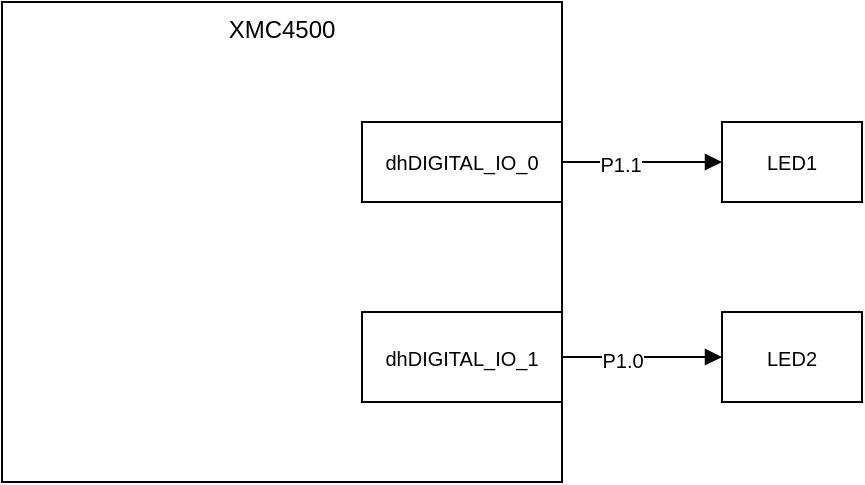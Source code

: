 <mxfile version="13.6.2" type="device" pages="3"><diagram name="SystemDiagram" id="0"><mxGraphModel dx="555" dy="632" grid="0" gridSize="10" guides="1" tooltips="1" connect="1" arrows="1" fold="1" page="1" pageScale="1" pageWidth="826" pageHeight="1169" background="#ffffff" math="0" shadow="0"><root><mxCell id="0"/><mxCell id="1" parent="0"/><mxCell id="3" value="XMC4500" style="whiteSpace=wrap;html=1;strokeColor=#000000;strokeWidth=1;fillColor=none;fontSize=12;align=center;verticalAlign=top;" parent="1" vertex="1"><mxGeometry x="200" y="110" width="280" height="240" as="geometry"/></mxCell><mxCell id="4" value="dhDIGITAL_IO_0" style="whiteSpace=wrap;html=1;strokeColor=#000000;strokeWidth=1;fillColor=none;fontSize=10;align=center;" parent="1" vertex="1"><mxGeometry x="380" y="170" width="100" height="40" as="geometry"/></mxCell><mxCell id="5" value="dhDIGITAL_IO_1" style="whiteSpace=wrap;html=1;strokeColor=#000000;strokeWidth=1;fillColor=none;fontSize=10;align=center;" parent="1" vertex="1"><mxGeometry x="380" y="265" width="100" height="45" as="geometry"/></mxCell><mxCell id="6" value="LED1" style="whiteSpace=wrap;html=1;strokeColor=#000000;strokeWidth=1;fillColor=none;fontSize=10;align=center;" parent="1" vertex="1"><mxGeometry x="560" y="170" width="70" height="40" as="geometry"/></mxCell><mxCell id="7" value="LED2" style="whiteSpace=wrap;html=1;strokeColor=#000000;strokeWidth=1;fillColor=none;fontSize=10;align=center;" parent="1" vertex="1"><mxGeometry x="560" y="265" width="70" height="45" as="geometry"/></mxCell><mxCell id="8" value="" style="endArrow=block;html=1;strokeWidth=1;fontSize=10;exitX=1;exitY=0.5;entryX=0;entryY=0.5;endFill=1;" parent="1" source="4" target="6" edge="1"><mxGeometry x="456" y="195" width="50" height="50" as="geometry"><mxPoint x="188" y="60" as="sourcePoint"/><mxPoint x="238" y="10" as="targetPoint"/></mxGeometry></mxCell><mxCell id="24" value="P1.1" style="text;html=1;resizable=0;points=[];align=center;verticalAlign=middle;labelBackgroundColor=#ffffff;fontSize=10;" parent="8" vertex="1" connectable="0"><mxGeometry relative="1" as="geometry"><mxPoint x="-11" y="1" as="offset"/></mxGeometry></mxCell><mxCell id="9" value="" style="endArrow=block;html=1;strokeWidth=1;fontSize=10;exitX=1;exitY=0.5;entryX=0;entryY=0.5;endFill=1;" parent="1" source="5" target="7" edge="1"><mxGeometry x="456" y="290" width="50" height="50" as="geometry"><mxPoint x="498" y="320" as="sourcePoint"/><mxPoint x="548" y="270" as="targetPoint"/></mxGeometry></mxCell><mxCell id="25" value="P1.0" style="text;html=1;resizable=0;points=[];align=center;verticalAlign=middle;labelBackgroundColor=#ffffff;fontSize=10;" parent="9" vertex="1" connectable="0"><mxGeometry relative="1" as="geometry"><mxPoint x="-10" y="1" as="offset"/></mxGeometry></mxCell></root></mxGraphModel></diagram><diagram name="SoftwareArchitecture" id="1"><mxGraphModel dx="677" dy="632" grid="0" gridSize="10" guides="1" tooltips="1" connect="1" arrows="1" fold="1" page="1" pageScale="1" pageWidth="826" pageHeight="1169" background="#ffffff" math="0" shadow="0"><root><mxCell id="0"/><mxCell id="1" parent="0"/><mxCell id="3" value="dhDIGITIAL_IO_1" style="whiteSpace=wrap;html=1;strokeColor=#000000;strokeWidth=1;fillColor=none;fontSize=10;align=center;" parent="1" vertex="1"><mxGeometry x="554" y="419" width="103" height="40" as="geometry"/></mxCell><mxCell id="4" value="dhDIGITAL_IO_0" style="whiteSpace=wrap;html=1;strokeColor=#000000;strokeWidth=1;fillColor=none;fontSize=10;align=center;" parent="1" vertex="1"><mxGeometry x="554" y="343.5" width="103" height="40" as="geometry"/></mxCell><mxCell id="AiiERdRnlLcB_KxJHmmw-39" style="edgeStyle=orthogonalEdgeStyle;rounded=0;orthogonalLoop=1;jettySize=auto;html=1;entryX=0.5;entryY=0;entryDx=0;entryDy=0;exitX=1;exitY=0.75;exitDx=0;exitDy=0;" parent="1" source="9" target="AiiERdRnlLcB_KxJHmmw-37" edge="1"><mxGeometry relative="1" as="geometry"/></mxCell><mxCell id="AiiERdRnlLcB_KxJHmmw-40" value="Trigger" style="edgeLabel;html=1;align=center;verticalAlign=middle;resizable=0;points=[];" parent="AiiERdRnlLcB_KxJHmmw-39" vertex="1" connectable="0"><mxGeometry x="0.254" y="1" relative="1" as="geometry"><mxPoint as="offset"/></mxGeometry></mxCell><mxCell id="xNah_SK-TiQx15BeCMSe-35" style="edgeStyle=orthogonalEdgeStyle;rounded=0;orthogonalLoop=1;jettySize=auto;html=1;exitX=1;exitY=0.5;exitDx=0;exitDy=0;entryX=0.5;entryY=0;entryDx=0;entryDy=0;" edge="1" parent="1" source="9" target="AiiERdRnlLcB_KxJHmmw-35"><mxGeometry relative="1" as="geometry"/></mxCell><mxCell id="xNah_SK-TiQx15BeCMSe-36" value="Trigger" style="edgeLabel;html=1;align=center;verticalAlign=middle;resizable=0;points=[];" vertex="1" connectable="0" parent="xNah_SK-TiQx15BeCMSe-35"><mxGeometry x="0.056" y="-1" relative="1" as="geometry"><mxPoint as="offset"/></mxGeometry></mxCell><mxCell id="xNah_SK-TiQx15BeCMSe-38" style="edgeStyle=orthogonalEdgeStyle;rounded=0;orthogonalLoop=1;jettySize=auto;html=1;exitX=1;exitY=0.25;exitDx=0;exitDy=0;entryX=0;entryY=0.5;entryDx=0;entryDy=0;startArrow=classic;startFill=1;" edge="1" parent="1" source="9" target="AiiERdRnlLcB_KxJHmmw-36"><mxGeometry relative="1" as="geometry"><Array as="points"><mxPoint x="329" y="302"/><mxPoint x="329" y="236"/></Array></mxGeometry></mxCell><mxCell id="xNah_SK-TiQx15BeCMSe-39" value="GetTime()&lt;br&gt;/ SetTime()" style="edgeLabel;html=1;align=center;verticalAlign=middle;resizable=0;points=[];" vertex="1" connectable="0" parent="xNah_SK-TiQx15BeCMSe-38"><mxGeometry x="0.421" relative="1" as="geometry"><mxPoint x="9.5" y="-17.5" as="offset"/></mxGeometry></mxCell><mxCell id="9" value="dhRTC_0" style="whiteSpace=wrap;html=1;strokeColor=#000000;strokeWidth=1;fillColor=none;fontSize=10;align=center;" parent="1" vertex="1"><mxGeometry x="195" y="292" width="90" height="40" as="geometry"/></mxCell><mxCell id="20" style="edgeStyle=elbowEdgeStyle;rounded=0;html=1;entryX=0;entryY=0.5;startArrow=oval;startFill=1;startSize=3;endArrow=blockThin;endFill=1;jettySize=auto;orthogonalLoop=1;strokeWidth=1;fontSize=10;exitX=1;exitY=0.5;exitDx=0;exitDy=0;" parent="1" source="AiiERdRnlLcB_KxJHmmw-35" target="4" edge="1"><mxGeometry x="473" y="414" as="geometry"><mxPoint x="536" y="363" as="sourcePoint"/><mxPoint x="624" y="414" as="targetPoint"/></mxGeometry></mxCell><mxCell id="21" value="ToggleOutput( )" style="text;html=1;resizable=0;points=[];align=center;verticalAlign=middle;labelBackgroundColor=#ffffff;fontSize=10;" parent="20" vertex="1" connectable="0"><mxGeometry relative="1" as="geometry"><mxPoint x="-5" y="-12.5" as="offset"/></mxGeometry></mxCell><mxCell id="34" style="edgeStyle=elbowEdgeStyle;rounded=0;html=1;entryX=0;entryY=0.5;startArrow=oval;startFill=1;startSize=3;endArrow=blockThin;endFill=1;jettySize=auto;orthogonalLoop=1;strokeWidth=1;fontSize=10;exitX=1;exitY=0.5;exitDx=0;exitDy=0;" parent="1" source="AiiERdRnlLcB_KxJHmmw-37" target="3" edge="1"><mxGeometry x="306" y="293.5" as="geometry"><mxPoint x="325" y="140.5" as="sourcePoint"/><mxPoint x="425" y="233.5" as="targetPoint"/></mxGeometry></mxCell><mxCell id="35" value="SetOUtputHigh( )" style="text;html=1;resizable=0;points=[];align=center;verticalAlign=middle;labelBackgroundColor=#ffffff;fontSize=10;" parent="34" vertex="1" connectable="0"><mxGeometry relative="1" as="geometry"><mxPoint y="-11.5" as="offset"/></mxGeometry></mxCell><mxCell id="AiiERdRnlLcB_KxJHmmw-35" value="&lt;div&gt;Time_Handler()&lt;/div&gt;" style="whiteSpace=wrap;html=1;strokeColor=#000000;strokeWidth=1;fillColor=none;fontSize=10;align=center;rounded=1;" parent="1" vertex="1"><mxGeometry x="374" y="339" width="84" height="49" as="geometry"/></mxCell><mxCell id="AiiERdRnlLcB_KxJHmmw-36" value="&lt;div&gt;main()&lt;/div&gt;" style="whiteSpace=wrap;html=1;strokeColor=#000000;strokeWidth=1;fillColor=none;fontSize=10;align=center;rounded=1;" parent="1" vertex="1"><mxGeometry x="413" y="206" width="88" height="59" as="geometry"/></mxCell><mxCell id="AiiERdRnlLcB_KxJHmmw-37" value="&lt;div&gt;Alarm_Handler()&lt;/div&gt;" style="whiteSpace=wrap;html=1;strokeColor=#000000;strokeWidth=1;fillColor=none;fontSize=10;align=center;rounded=1;" parent="1" vertex="1"><mxGeometry x="294" y="414" width="99" height="50" as="geometry"/></mxCell></root></mxGraphModel></diagram><diagram name="Page-3" id="2"><mxGraphModel dx="1105" dy="992" grid="1" gridSize="10" guides="1" tooltips="1" connect="1" arrows="1" fold="1" page="1" pageScale="1" pageWidth="826" pageHeight="1169" background="#ffffff" math="0" shadow="0"><root><mxCell id="0"/><mxCell id="1" parent="0"/><mxCell id="17" style="edgeStyle=orthogonalEdgeStyle;curved=1;rounded=0;comic=0;html=1;exitX=1;exitY=1;entryX=0;entryY=1;shadow=0;startArrow=block;startFill=1;startSize=6;endArrow=none;endFill=0;endSize=6;jettySize=auto;orthogonalLoop=1;strokeColor=#000000;strokeWidth=1;fontFamily=Helvetica;fontSize=10;" parent="1" source="2" target="15" edge="1"><mxGeometry relative="1" as="geometry"><Array as="points"><mxPoint x="214" y="390"/><mxPoint x="416" y="390"/></Array></mxGeometry></mxCell><mxCell id="2" value="Pushed&lt;div&gt;&lt;div&gt;&lt;div&gt;SetOutputHigh&lt;/div&gt;&lt;/div&gt;&lt;div&gt;(&amp;amp;dhDIGITAL_OUT_x)&lt;/div&gt;&lt;/div&gt;" style="ellipse;whiteSpace=wrap;html=1;rounded=0;shadow=0;labelBackgroundColor=none;strokeColor=#000000;strokeWidth=1;fillColor=none;gradientColor=none;fontFamily=Helvetica;fontSize=10;align=center;" parent="1" vertex="1"><mxGeometry x="120" y="270" width="110" height="110" as="geometry"/></mxCell><mxCell id="13" value="GetInput(&amp;amp;dhDIGITAL_IN_x) == 1" style="text;html=1;resizable=0;points=[];autosize=1;align=left;verticalAlign=top;spacingTop=-4;fontSize=10;fontFamily=Helvetica;" parent="1" vertex="1"><mxGeometry x="230" y="245" width="170" height="10" as="geometry"/></mxCell><mxCell id="14" value="GetInput(&amp;amp;dhDIGITAL_IN_x) == 0" style="text;html=1;resizable=0;points=[];autosize=1;align=left;verticalAlign=top;spacingTop=-4;fontSize=10;fontFamily=Helvetica;" parent="1" vertex="1"><mxGeometry x="230" y="390" width="170" height="10" as="geometry"/></mxCell><mxCell id="16" style="edgeStyle=orthogonalEdgeStyle;curved=1;rounded=0;comic=0;html=1;exitX=0;exitY=0;entryX=1;entryY=0;shadow=0;startArrow=block;startFill=1;startSize=6;endArrow=none;endFill=0;endSize=6;jettySize=auto;orthogonalLoop=1;strokeColor=#000000;strokeWidth=1;fontFamily=Helvetica;fontSize=10;" parent="1" source="15" target="2" edge="1"><mxGeometry relative="1" as="geometry"><Array as="points"><mxPoint x="416" y="260"/><mxPoint x="214" y="260"/></Array></mxGeometry></mxCell><mxCell id="15" value="Not Pushed&lt;div&gt;&lt;div&gt;&lt;div&gt;SetOutputLow&lt;/div&gt;&lt;/div&gt;&lt;div&gt;(&amp;amp;dhDIGITAL_OUT_x)&lt;/div&gt;&lt;/div&gt;" style="ellipse;whiteSpace=wrap;html=1;rounded=0;shadow=0;labelBackgroundColor=none;strokeColor=#000000;strokeWidth=1;fillColor=none;gradientColor=none;fontFamily=Helvetica;fontSize=10;align=center;" parent="1" vertex="1"><mxGeometry x="400" y="270" width="110" height="110" as="geometry"/></mxCell></root></mxGraphModel></diagram></mxfile>